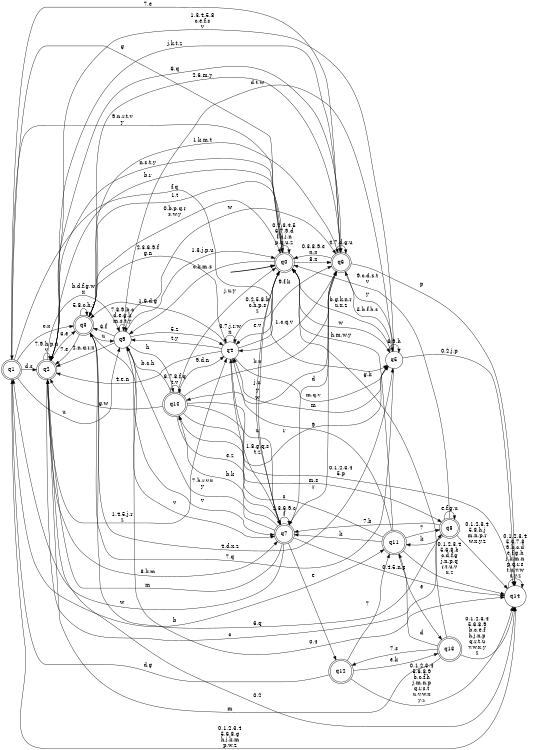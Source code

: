 digraph BlueStar {
__start0 [style = invis, shape = none, label = "", width = 0, height = 0];

rankdir=LR;
size="8,5";

s0 [style="rounded,filled", color="black", fillcolor="white" shape="doublecircle", label="q0"];
s1 [style="rounded,filled", color="black", fillcolor="white" shape="doublecircle", label="q1"];
s2 [style="rounded,filled", color="black", fillcolor="white" shape="doublecircle", label="q2"];
s3 [style="rounded,filled", color="black", fillcolor="white" shape="doublecircle", label="q3"];
s4 [style="filled", color="black", fillcolor="white" shape="circle", label="q4"];
s5 [style="filled", color="black", fillcolor="white" shape="circle", label="q5"];
s6 [style="rounded,filled", color="black", fillcolor="white" shape="doublecircle", label="q6"];
s7 [style="rounded,filled", color="black", fillcolor="white" shape="doublecircle", label="q7"];
s8 [style="rounded,filled", color="black", fillcolor="white" shape="doublecircle", label="q8"];
s9 [style="filled", color="black", fillcolor="white" shape="circle", label="q9"];
s10 [style="rounded,filled", color="black", fillcolor="white" shape="doublecircle", label="q10"];
s11 [style="rounded,filled", color="black", fillcolor="white" shape="doublecircle", label="q11"];
s12 [style="rounded,filled", color="black", fillcolor="white" shape="doublecircle", label="q12"];
s13 [style="rounded,filled", color="black", fillcolor="white" shape="doublecircle", label="q13"];
s14 [style="filled", color="black", fillcolor="white" shape="circle", label="q14"];
subgraph cluster_main { 
	graph [pad=".75", ranksep="0.15", nodesep="0.15"];
	 style=invis; 
	__start0 -> s0 [penwidth=2];
}
s0 -> s0 [label="0,2,3,4,5\n6,7,9,d\nf,h,j,n\np,q,u,z"];
s0 -> s1 [label="g"];
s0 -> s2 [label="b,r"];
s0 -> s3 [label="1,t"];
s0 -> s4 [label="e,v"];
s0 -> s5 [label="w"];
s0 -> s6 [label="8,x"];
s0 -> s7 [label="y"];
s0 -> s9 [label="c,k,m,s"];
s1 -> s0 [label="9,n,r,t,v\ny"];
s1 -> s2 [label="d,s"];
s1 -> s3 [label="c,x"];
s1 -> s5 [label="f,q"];
s1 -> s6 [label="7,e"];
s1 -> s9 [label="u"];
s1 -> s11 [label="b"];
s1 -> s14 [label="0,1,2,3,4\n5,6,8,g\nh,j,k,m\np,w,z"];
s2 -> s0 [label="n,s,t,y"];
s2 -> s2 [label="7,9,h,p,u\nv"];
s2 -> s3 [label="3,e"];
s2 -> s4 [label="1,4,5,j,r\nz"];
s2 -> s6 [label="6,q"];
s2 -> s7 [label="8,k,m"];
s2 -> s8 [label="c"];
s2 -> s9 [label="b,d,f,g,w\nx"];
s2 -> s14 [label="0,2"];
s3 -> s0 [label="0,b,p,q,r\ns,w,y"];
s3 -> s2 [label="7,e"];
s3 -> s3 [label="5,8,c,h,j"];
s3 -> s4 [label="2,3,6,9,f\ng,n"];
s3 -> s5 [label="4,d,x,z"];
s3 -> s6 [label="1,k,m,t"];
s3 -> s7 [label="v"];
s3 -> s9 [label="u"];
s4 -> s0 [label="0,2,5,8,b\nc,h,p,s\nz"];
s4 -> s2 [label="4,e,n"];
s4 -> s3 [label="1,6,d,g"];
s4 -> s4 [label="3,7,j,r,w\nx"];
s4 -> s5 [label="m,q,v"];
s4 -> s6 [label="9,f,k"];
s4 -> s7 [label="u"];
s4 -> s9 [label="t,y"];
s5 -> s0 [label="b,g,k,n,r\nu,x,z"];
s5 -> s2 [label="1,3,4,5,8\nc,e,f,s\nv"];
s5 -> s3 [label="7,q"];
s5 -> s4 [label="m"];
s5 -> s5 [label="6,9,h"];
s5 -> s6 [label="y"];
s5 -> s9 [label="d,t,w"];
s5 -> s14 [label="0,2,j,p"];
s6 -> s0 [label="0,3,8,9,e\nn,x"];
s6 -> s2 [label="j,k,t,z"];
s6 -> s3 [label="2,6,m,y"];
s6 -> s4 [label="1,c,q,v"];
s6 -> s5 [label="5,b,f,h,s"];
s6 -> s6 [label="4,7,d,g,u"];
s6 -> s7 [label="r"];
s6 -> s10 [label="w"];
s6 -> s14 [label="p"];
s7 -> s0 [label="j,u"];
s7 -> s1 [label="w"];
s7 -> s2 [label="m"];
s7 -> s4 [label="1,8,g,q,s\nt,z"];
s7 -> s6 [label="d"];
s7 -> s7 [label="2,3,6,9,c\nf"];
s7 -> s9 [label="7,h,r,v,x\ny"];
s7 -> s10 [label="b,k"];
s7 -> s12 [label="e"];
s7 -> s14 [label="0,4,5,n,p"];
s8 -> s0 [label="9,c,d,s,t\nv"];
s8 -> s3 [label="6,q"];
s8 -> s7 [label="7,b"];
s8 -> s8 [label="e,f,g,u"];
s8 -> s11 [label="k"];
s8 -> s14 [label="0,1,2,3,4\n5,8,h,j\nm,n,p,r\nw,x,y,z"];
s9 -> s0 [label="1,3,j,p,u"];
s9 -> s2 [label="2,n,q,r,x"];
s9 -> s3 [label="6,f"];
s9 -> s4 [label="5,z"];
s9 -> s6 [label="w"];
s9 -> s7 [label="v"];
s9 -> s9 [label="7,8,9,b,c\nd,e,g,k\nm,s,t,y"];
s9 -> s10 [label="h"];
s9 -> s14 [label="0,4"];
s10 -> s0 [label="j,u,y"];
s10 -> s2 [label="g,w"];
s10 -> s4 [label="9,d,n"];
s10 -> s5 [label="r"];
s10 -> s6 [label="k,x"];
s10 -> s7 [label="e,z"];
s10 -> s8 [label="m,s"];
s10 -> s9 [label="b,c,h"];
s10 -> s10 [label="6,7,8,f,q\nt,v"];
s10 -> s14 [label="0,1,2,3,4\n5,p"];
s11 -> s0 [label="h,m,w,y"];
s11 -> s4 [label="9"];
s11 -> s7 [label="k"];
s11 -> s8 [label="7"];
s11 -> s10 [label="s"];
s11 -> s13 [label="e"];
s11 -> s14 [label="0,1,2,3,4\n5,6,8,b\nc,d,f,g\nj,n,p,q\nr,t,u,v\nx,z"];
s12 -> s1 [label="d,g"];
s12 -> s11 [label="7"];
s12 -> s13 [label="e,k"];
s12 -> s14 [label="0,1,2,3,4\n5,6,8,9\nb,c,f,h\nj,m,n,p\nq,r,s,t\nu,v,w,x\ny,z"];
s13 -> s0 [label="g,k"];
s13 -> s2 [label="m"];
s13 -> s11 [label="d"];
s13 -> s12 [label="7,s"];
s13 -> s14 [label="0,1,2,3,4\n5,6,8,9\nb,c,e,f\nh,j,n,p\nq,r,t,u\nv,w,x,y\nz"];
s14 -> s14 [label="0,1,2,3,4\n5,6,7,8\n9,b,c,d\ne,f,g,h\nj,k,m,n\np,q,r,s\nt,u,v,w\nx,y,z"];

}